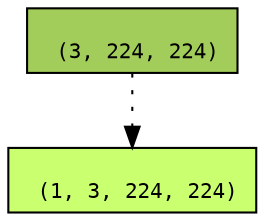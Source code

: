 digraph {
	graph [size="12,12"]
	node [align=left fontname=monospace fontsize=10 height=0.2 ranksep=0.1 shape=box style=filled]
	15247830992 [label="
 (1, 3, 224, 224)" fillcolor=darkolivegreen1]
	15247831552 [label="
 (3, 224, 224)" fillcolor=darkolivegreen3]
	15247831552 -> 15247830992 [style=dotted]
}
